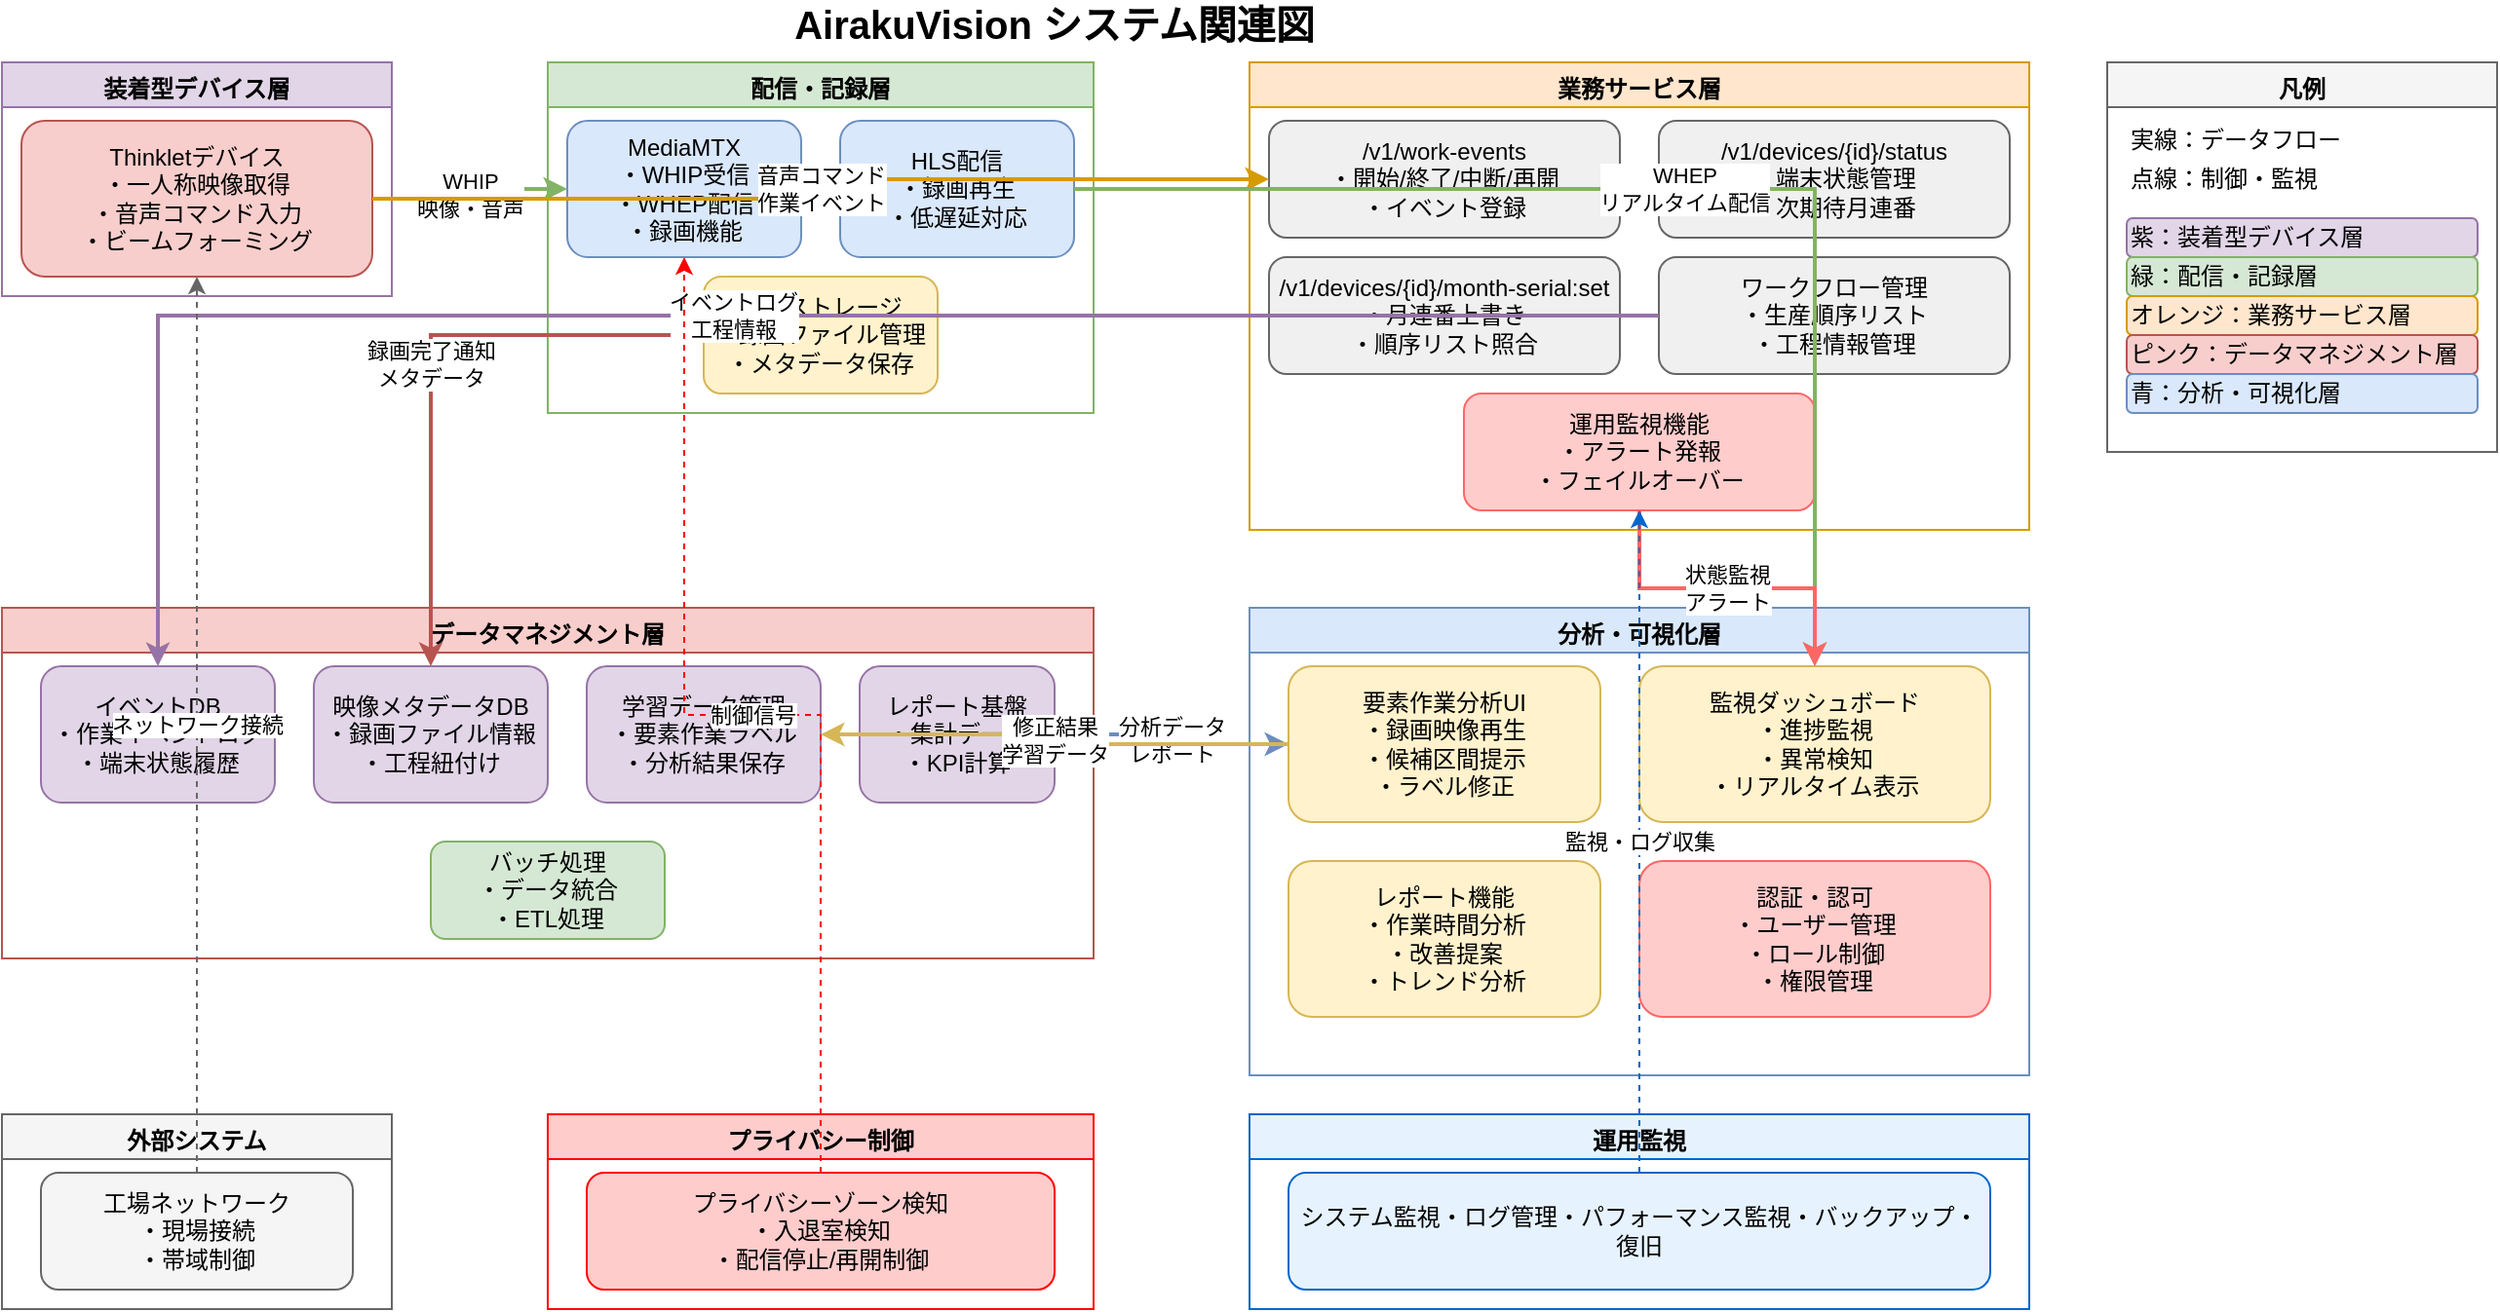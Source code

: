 <?xml version="1.0" encoding="UTF-8"?>
<mxfile version="24.7.8" type="device">
  <diagram id="C5RBs43oDa-KdzZeNtuy" name="システム関連図">
    <mxGraphModel dx="1422" dy="820" grid="1" gridSize="10" guides="1" tooltips="1" connect="1" arrows="1" fold="1" page="1" pageScale="1" pageWidth="1169" pageHeight="827" math="0" shadow="0">
      <root>
        <mxCell id="WIyWlLk6GJQsqaUBKTNV-0" />
        <mxCell id="WIyWlLk6GJQsqaUBKTNV-1" parent="WIyWlLk6GJQsqaUBKTNV-0" />
        
        <!-- 装着型デバイス層 -->
        <mxCell id="device-layer" value="装着型デバイス層" style="swimlane;fontStyle=1;align=center;verticalAlign=top;childLayout=1;collapsible=0;marginBottom=0;whiteSpace=wrap;html=1;fillColor=#e1d5e7;strokeColor=#9673a6;" vertex="1" parent="WIyWlLk6GJQsqaUBKTNV-1">
          <mxGeometry x="40" y="40" width="200" height="120" as="geometry" />
        </mxCell>
        <mxCell id="thinklet-device" value="Thinkletデバイス&#xa;・一人称映像取得&#xa;・音声コマンド入力&#xa;・ビームフォーミング" style="rounded=1;whiteSpace=wrap;html=1;fillColor=#f8cecc;strokeColor=#b85450;" vertex="1" parent="device-layer">
          <mxGeometry x="10" y="30" width="180" height="80" as="geometry" />
        </mxCell>

        <!-- 配信・記録層 -->
        <mxCell id="stream-layer" value="配信・記録層" style="swimlane;fontStyle=1;align=center;verticalAlign=top;childLayout=1;collapsible=0;marginBottom=0;whiteSpace=wrap;html=1;fillColor=#d5e8d4;strokeColor=#82b366;" vertex="1" parent="WIyWlLk6GJQsqaUBKTNV-1">
          <mxGeometry x="320" y="40" width="280" height="180" as="geometry" />
        </mxCell>
        <mxCell id="mediamtx" value="MediaMTX&#xa;・WHIP受信&#xa;・WHEP配信&#xa;・録画機能" style="rounded=1;whiteSpace=wrap;html=1;fillColor=#dae8fc;strokeColor=#6c8ebf;" vertex="1" parent="stream-layer">
          <mxGeometry x="10" y="30" width="120" height="70" as="geometry" />
        </mxCell>
        <mxCell id="hls-server" value="HLS配信&#xa;・録画再生&#xa;・低遅延対応" style="rounded=1;whiteSpace=wrap;html=1;fillColor=#dae8fc;strokeColor=#6c8ebf;" vertex="1" parent="stream-layer">
          <mxGeometry x="150" y="30" width="120" height="70" as="geometry" />
        </mxCell>
        <mxCell id="storage" value="映像ストレージ&#xa;・録画ファイル管理&#xa;・メタデータ保存" style="rounded=1;whiteSpace=wrap;html=1;fillColor=#fff2cc;strokeColor=#d6b656;" vertex="1" parent="stream-layer">
          <mxGeometry x="80" y="110" width="120" height="60" as="geometry" />
        </mxCell>

        <!-- 業務サービス層 -->
        <mxCell id="business-layer" value="業務サービス層" style="swimlane;fontStyle=1;align=center;verticalAlign=top;childLayout=1;collapsible=0;marginBottom=0;whiteSpace=wrap;html=1;fillColor=#ffe6cc;strokeColor=#d79b00;" vertex="1" parent="WIyWlLk6GJQsqaUBKTNV-1">
          <mxGeometry x="680" y="40" width="400" height="240" as="geometry" />
        </mxCell>
        <mxCell id="work-events-api" value="/v1/work-events&#xa;・開始/終了/中断/再開&#xa;・イベント登録" style="rounded=1;whiteSpace=wrap;html=1;fillColor=#f0f0f0;strokeColor=#666666;" vertex="1" parent="business-layer">
          <mxGeometry x="10" y="30" width="180" height="60" as="geometry" />
        </mxCell>
        <mxCell id="device-status-api" value="/v1/devices/{id}/status&#xa;・端末状態管理&#xa;・次期待月連番" style="rounded=1;whiteSpace=wrap;html=1;fillColor=#f0f0f0;strokeColor=#666666;" vertex="1" parent="business-layer">
          <mxGeometry x="210" y="30" width="180" height="60" as="geometry" />
        </mxCell>
        <mxCell id="month-serial-api" value="/v1/devices/{id}/month-serial:set&#xa;・月連番上書き&#xa;・順序リスト照合" style="rounded=1;whiteSpace=wrap;html=1;fillColor=#f0f0f0;strokeColor=#666666;" vertex="1" parent="business-layer">
          <mxGeometry x="10" y="100" width="180" height="60" as="geometry" />
        </mxCell>
        <mxCell id="workflow-mgmt" value="ワークフロー管理&#xa;・生産順序リスト&#xa;・工程情報管理" style="rounded=1;whiteSpace=wrap;html=1;fillColor=#f0f0f0;strokeColor=#666666;" vertex="1" parent="business-layer">
          <mxGeometry x="210" y="100" width="180" height="60" as="geometry" />
        </mxCell>
        <mxCell id="notification" value="運用監視機能&#xa;・アラート発報&#xa;・フェイルオーバー" style="rounded=1;whiteSpace=wrap;html=1;fillColor=#ffcccc;strokeColor=#ff6666;" vertex="1" parent="business-layer">
          <mxGeometry x="110" y="170" width="180" height="60" as="geometry" />
        </mxCell>

        <!-- データマネジメント層 -->
        <mxCell id="data-layer" value="データマネジメント層" style="swimlane;fontStyle=1;align=center;verticalAlign=top;childLayout=1;collapsible=0;marginBottom=0;whiteSpace=wrap;html=1;fillColor=#f8cecc;strokeColor=#b85450;" vertex="1" parent="WIyWlLk6GJQsqaUBKTNV-1">
          <mxGeometry x="40" y="320" width="560" height="180" as="geometry" />
        </mxCell>
        <mxCell id="event-db" value="イベントDB&#xa;・作業イベントログ&#xa;・端末状態履歴" style="rounded=1;whiteSpace=wrap;html=1;fillColor=#e1d5e7;strokeColor=#9673a6;" vertex="1" parent="data-layer">
          <mxGeometry x="20" y="30" width="120" height="70" as="geometry" />
        </mxCell>
        <mxCell id="metadata-db" value="映像メタデータDB&#xa;・録画ファイル情報&#xa;・工程紐付け" style="rounded=1;whiteSpace=wrap;html=1;fillColor=#e1d5e7;strokeColor=#9673a6;" vertex="1" parent="data-layer">
          <mxGeometry x="160" y="30" width="120" height="70" as="geometry" />
        </mxCell>
        <mxCell id="learning-data" value="学習データ管理&#xa;・要素作業ラベル&#xa;・分析結果保存" style="rounded=1;whiteSpace=wrap;html=1;fillColor=#e1d5e7;strokeColor=#9673a6;" vertex="1" parent="data-layer">
          <mxGeometry x="300" y="30" width="120" height="70" as="geometry" />
        </mxCell>
        <mxCell id="report-data" value="レポート基盤&#xa;・集計データ&#xa;・KPI計算" style="rounded=1;whiteSpace=wrap;html=1;fillColor=#e1d5e7;strokeColor=#9673a6;" vertex="1" parent="data-layer">
          <mxGeometry x="440" y="30" width="100" height="70" as="geometry" />
        </mxCell>
        <mxCell id="batch-process" value="バッチ処理&#xa;・データ統合&#xa;・ETL処理" style="rounded=1;whiteSpace=wrap;html=1;fillColor=#d5e8d4;strokeColor=#82b366;" vertex="1" parent="data-layer">
          <mxGeometry x="220" y="120" width="120" height="50" as="geometry" />
        </mxCell>

        <!-- 分析・可視化層 -->
        <mxCell id="ui-layer" value="分析・可視化層" style="swimlane;fontStyle=1;align=center;verticalAlign=top;childLayout=1;collapsible=0;marginBottom=0;whiteSpace=wrap;html=1;fillColor=#dae8fc;strokeColor=#6c8ebf;" vertex="1" parent="WIyWlLk6GJQsqaUBKTNV-1">
          <mxGeometry x="680" y="320" width="400" height="240" as="geometry" />
        </mxCell>
        <mxCell id="analysis-ui" value="要素作業分析UI&#xa;・録画映像再生&#xa;・候補区間提示&#xa;・ラベル修正" style="rounded=1;whiteSpace=wrap;html=1;fillColor=#fff2cc;strokeColor=#d6b656;" vertex="1" parent="ui-layer">
          <mxGeometry x="20" y="30" width="160" height="80" as="geometry" />
        </mxCell>
        <mxCell id="dashboard" value="監視ダッシュボード&#xa;・進捗監視&#xa;・異常検知&#xa;・リアルタイム表示" style="rounded=1;whiteSpace=wrap;html=1;fillColor=#fff2cc;strokeColor=#d6b656;" vertex="1" parent="ui-layer">
          <mxGeometry x="200" y="30" width="180" height="80" as="geometry" />
        </mxCell>
        <mxCell id="report-ui" value="レポート機能&#xa;・作業時間分析&#xa;・改善提案&#xa;・トレンド分析" style="rounded=1;whiteSpace=wrap;html=1;fillColor=#fff2cc;strokeColor=#d6b656;" vertex="1" parent="ui-layer">
          <mxGeometry x="20" y="130" width="160" height="80" as="geometry" />
        </mxCell>
        <mxCell id="auth-mgmt" value="認証・認可&#xa;・ユーザー管理&#xa;・ロール制御&#xa;・権限管理" style="rounded=1;whiteSpace=wrap;html=1;fillColor=#ffcccc;strokeColor=#ff6666;" vertex="1" parent="ui-layer">
          <mxGeometry x="200" y="130" width="180" height="80" as="geometry" />
        </mxCell>

        <!-- 外部システム -->
        <mxCell id="external" value="外部システム" style="swimlane;fontStyle=1;align=center;verticalAlign=top;childLayout=1;collapsible=0;marginBottom=0;whiteSpace=wrap;html=1;fillColor=#f5f5f5;strokeColor=#666666;" vertex="1" parent="WIyWlLk6GJQsqaUBKTNV-1">
          <mxGeometry x="40" y="580" width="200" height="100" as="geometry" />
        </mxCell>
        <mxCell id="factory-network" value="工場ネットワーク&#xa;・現場接続&#xa;・帯域制御" style="rounded=1;whiteSpace=wrap;html=1;fillColor=#f5f5f5;strokeColor=#666666;" vertex="1" parent="external">
          <mxGeometry x="20" y="30" width="160" height="60" as="geometry" />
        </mxCell>

        <!-- プライバシー制御 -->
        <mxCell id="privacy" value="プライバシー制御" style="swimlane;fontStyle=1;align=center;verticalAlign=top;childLayout=1;collapsible=0;marginBottom=0;whiteSpace=wrap;html=1;fillColor=#ffcccc;strokeColor=#ff0000;" vertex="1" parent="WIyWlLk6GJQsqaUBKTNV-1">
          <mxGeometry x="320" y="580" width="280" height="100" as="geometry" />
        </mxCell>
        <mxCell id="privacy-zone" value="プライバシーゾーン検知&#xa;・入退室検知&#xa;・配信停止/再開制御" style="rounded=1;whiteSpace=wrap;html=1;fillColor=#ffcccc;strokeColor=#ff0000;" vertex="1" parent="privacy">
          <mxGeometry x="20" y="30" width="240" height="60" as="geometry" />
        </mxCell>

        <!-- 運用監視 -->
        <mxCell id="ops" value="運用監視" style="swimlane;fontStyle=1;align=center;verticalAlign=top;childLayout=1;collapsible=0;marginBottom=0;whiteSpace=wrap;html=1;fillColor=#e6f3ff;strokeColor=#0066cc;" vertex="1" parent="WIyWlLk6GJQsqaUBKTNV-1">
          <mxGeometry x="680" y="580" width="400" height="100" as="geometry" />
        </mxCell>
        <mxCell id="monitoring" value="システム監視・ログ管理・パフォーマンス監視・バックアップ・復旧" style="rounded=1;whiteSpace=wrap;html=1;fillColor=#e6f3ff;strokeColor=#0066cc;" vertex="1" parent="ops">
          <mxGeometry x="20" y="30" width="360" height="60" as="geometry" />
        </mxCell>

        <!-- データフロー矢印 -->
        <!-- デバイス -> 配信・記録 -->
        <mxCell id="flow1" value="WHIP&#xa;映像・音声" style="edgeStyle=orthogonalEdgeStyle;rounded=0;orthogonalLoop=1;jettySize=auto;html=1;strokeWidth=2;strokeColor=#82b366;" edge="1" parent="WIyWlLk6GJQsqaUBKTNV-1" source="thinklet-device" target="mediamtx">
          <mxGeometry relative="1" as="geometry" />
        </mxCell>
        
        <!-- デバイス -> 業務サービス -->
        <mxCell id="flow2" value="音声コマンド&#xa;作業イベント" style="edgeStyle=orthogonalEdgeStyle;rounded=0;orthogonalLoop=1;jettySize=auto;html=1;strokeWidth=2;strokeColor=#d79b00;" edge="1" parent="WIyWlLk6GJQsqaUBKTNV-1" source="thinklet-device" target="work-events-api">
          <mxGeometry relative="1" as="geometry" />
        </mxCell>
        
        <!-- 配信・記録 -> データマネジメント -->
        <mxCell id="flow3" value="録画完了通知&#xa;メタデータ" style="edgeStyle=orthogonalEdgeStyle;rounded=0;orthogonalLoop=1;jettySize=auto;html=1;strokeWidth=2;strokeColor=#b85450;" edge="1" parent="WIyWlLk6GJQsqaUBKTNV-1" source="storage" target="metadata-db">
          <mxGeometry relative="1" as="geometry" />
        </mxCell>
        
        <!-- 業務サービス -> データマネジメント -->
        <mxCell id="flow4" value="イベントログ&#xa;工程情報" style="edgeStyle=orthogonalEdgeStyle;rounded=0;orthogonalLoop=1;jettySize=auto;html=1;strokeWidth=2;strokeColor=#9673a6;" edge="1" parent="WIyWlLk6GJQsqaUBKTNV-1" source="workflow-mgmt" target="event-db">
          <mxGeometry relative="1" as="geometry" />
        </mxCell>
        
        <!-- データマネジメント -> 分析・可視化 -->
        <mxCell id="flow5" value="分析データ&#xa;レポート" style="edgeStyle=orthogonalEdgeStyle;rounded=0;orthogonalLoop=1;jettySize=auto;html=1;strokeWidth=2;strokeColor=#6c8ebf;" edge="1" parent="WIyWlLk6GJQsqaUBKTNV-1" source="report-data" target="analysis-ui">
          <mxGeometry relative="1" as="geometry" />
        </mxCell>
        
        <!-- 分析・可視化 -> データマネジメント -->
        <mxCell id="flow6" value="修正結果&#xa;学習データ" style="edgeStyle=orthogonalEdgeStyle;rounded=0;orthogonalLoop=1;jettySize=auto;html=1;strokeWidth=2;strokeColor=#d6b656;" edge="1" parent="WIyWlLk6GJQsqaUBKTNV-1" source="analysis-ui" target="learning-data">
          <mxGeometry relative="1" as="geometry" />
        </mxCell>
        
        <!-- 配信・記録 -> 分析・可視化 (リアルタイム配信) -->
        <mxCell id="flow7" value="WHEP&#xa;リアルタイム配信" style="edgeStyle=orthogonalEdgeStyle;rounded=0;orthogonalLoop=1;jettySize=auto;html=1;strokeWidth=2;strokeColor=#82b366;" edge="1" parent="WIyWlLk6GJQsqaUBKTNV-1" source="hls-server" target="dashboard">
          <mxGeometry relative="1" as="geometry" />
        </mxCell>
        
        <!-- 業務サービス -> 分析・可視化 (監視データ) -->
        <mxCell id="flow8" value="状態監視&#xa;アラート" style="edgeStyle=orthogonalEdgeStyle;rounded=0;orthogonalLoop=1;jettySize=auto;html=1;strokeWidth=2;strokeColor=#ff6666;" edge="1" parent="WIyWlLk6GJQsqaUBKTNV-1" source="notification" target="dashboard">
          <mxGeometry relative="1" as="geometry" />
        </mxCell>

        <!-- プライバシー制御の接続 -->
        <mxCell id="flow9" value="制御信号" style="edgeStyle=orthogonalEdgeStyle;rounded=0;orthogonalLoop=1;jettySize=auto;html=1;strokeWidth=1;strokeColor=#ff0000;dashed=1;" edge="1" parent="WIyWlLk6GJQsqaUBKTNV-1" source="privacy-zone" target="mediamtx">
          <mxGeometry relative="1" as="geometry" />
        </mxCell>

        <!-- 外部システムの接続 -->
        <mxCell id="flow10" value="ネットワーク接続" style="edgeStyle=orthogonalEdgeStyle;rounded=0;orthogonalLoop=1;jettySize=auto;html=1;strokeWidth=1;strokeColor=#666666;dashed=1;" edge="1" parent="WIyWlLk6GJQsqaUBKTNV-1" source="factory-network" target="thinklet-device">
          <mxGeometry relative="1" as="geometry" />
        </mxCell>

        <!-- 運用監視の接続 -->
        <mxCell id="flow11" value="監視・ログ収集" style="edgeStyle=orthogonalEdgeStyle;rounded=0;orthogonalLoop=1;jettySize=auto;html=1;strokeWidth=1;strokeColor=#0066cc;dashed=1;" edge="1" parent="WIyWlLk6GJQsqaUBKTNV-1" source="monitoring" target="notification">
          <mxGeometry relative="1" as="geometry" />
        </mxCell>

        <!-- タイトル -->
        <mxCell id="title" value="AirakuVision システム関連図" style="text;html=1;strokeColor=none;fillColor=none;align=center;verticalAlign=middle;whiteSpace=wrap;rounded=0;fontSize=20;fontStyle=1;" vertex="1" parent="WIyWlLk6GJQsqaUBKTNV-1">
          <mxGeometry x="440" y="10" width="280" height="20" as="geometry" />
        </mxCell>

        <!-- 凡例 -->
        <mxCell id="legend" value="凡例" style="swimlane;fontStyle=1;align=center;verticalAlign=top;childLayout=1;collapsible=0;marginBottom=0;whiteSpace=wrap;html=1;fillColor=#f5f5f5;strokeColor=#666666;" vertex="1" parent="WIyWlLk6GJQsqaUBKTNV-1">
          <mxGeometry x="1120" y="40" width="200" height="200" as="geometry" />
        </mxCell>
        <mxCell id="legend1" value="実線：データフロー" style="text;html=1;strokeColor=none;fillColor=none;align=left;verticalAlign=middle;whiteSpace=wrap;rounded=0;" vertex="1" parent="legend">
          <mxGeometry x="10" y="30" width="180" height="20" as="geometry" />
        </mxCell>
        <mxCell id="legend2" value="点線：制御・監視" style="text;html=1;strokeColor=none;fillColor=none;align=left;verticalAlign=middle;whiteSpace=wrap;rounded=0;" vertex="1" parent="legend">
          <mxGeometry x="10" y="50" width="180" height="20" as="geometry" />
        </mxCell>
        <mxCell id="legend3" value="紫：装着型デバイス層" style="text;html=1;strokeColor=#9673a6;fillColor=#e1d5e7;align=left;verticalAlign=middle;whiteSpace=wrap;rounded=1;" vertex="1" parent="legend">
          <mxGeometry x="10" y="80" width="180" height="20" as="geometry" />
        </mxCell>
        <mxCell id="legend4" value="緑：配信・記録層" style="text;html=1;strokeColor=#82b366;fillColor=#d5e8d4;align=left;verticalAlign=middle;whiteSpace=wrap;rounded=1;" vertex="1" parent="legend">
          <mxGeometry x="10" y="100" width="180" height="20" as="geometry" />
        </mxCell>
        <mxCell id="legend5" value="オレンジ：業務サービス層" style="text;html=1;strokeColor=#d79b00;fillColor=#ffe6cc;align=left;verticalAlign=middle;whiteSpace=wrap;rounded=1;" vertex="1" parent="legend">
          <mxGeometry x="10" y="120" width="180" height="20" as="geometry" />
        </mxCell>
        <mxCell id="legend6" value="ピンク：データマネジメント層" style="text;html=1;strokeColor=#b85450;fillColor=#f8cecc;align=left;verticalAlign=middle;whiteSpace=wrap;rounded=1;" vertex="1" parent="legend">
          <mxGeometry x="10" y="140" width="180" height="20" as="geometry" />
        </mxCell>
        <mxCell id="legend7" value="青：分析・可視化層" style="text;html=1;strokeColor=#6c8ebf;fillColor=#dae8fc;align=left;verticalAlign=middle;whiteSpace=wrap;rounded=1;" vertex="1" parent="legend">
          <mxGeometry x="10" y="160" width="180" height="20" as="geometry" />
        </mxCell>

      </root>
    </mxGraphModel>
  </diagram>
</mxfile>
